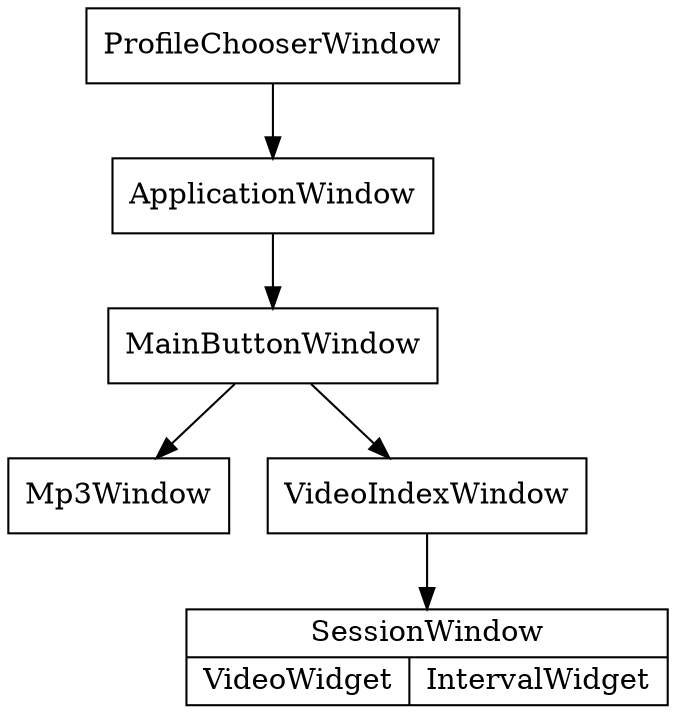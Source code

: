 digraph G {
    node [shape=box];
    ProfileChooserWindow -> ApplicationWindow -> MainButtonWindow -> Mp3Window;
    MainButtonWindow -> VideoIndexWindow -> SessionWindow;
    SessionWindow [ shape=record, label="{SessionWindow|{VideoWidget|IntervalWidget}}" ];
}

